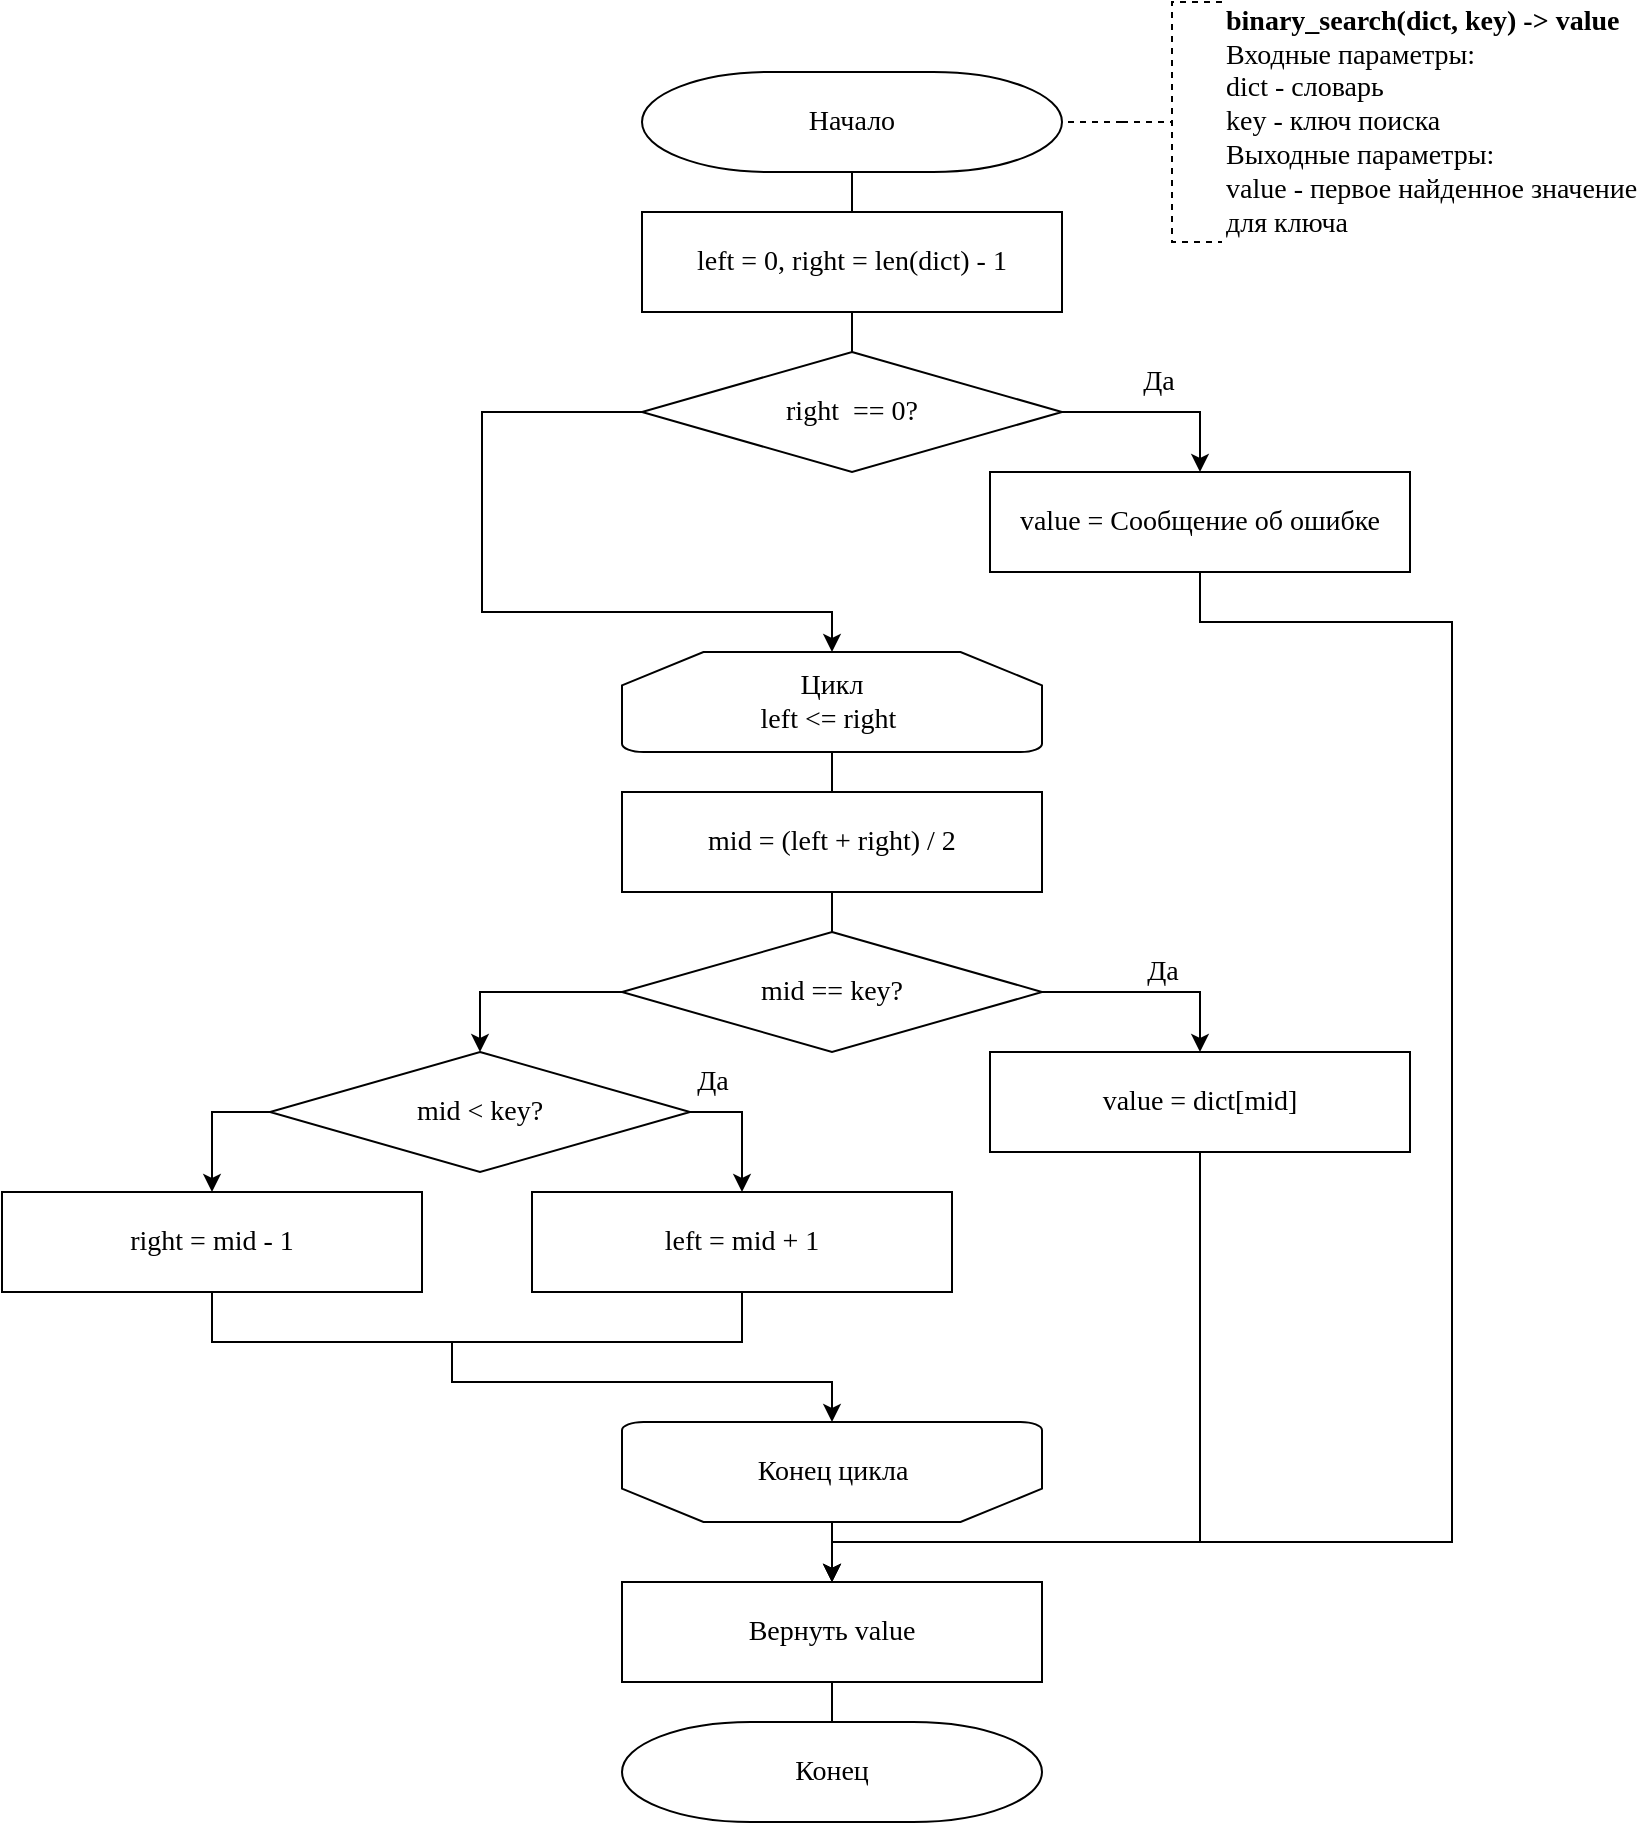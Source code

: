 <mxfile version="13.0.3" type="device"><diagram id="C5RBs43oDa-KdzZeNtuy" name="Page-1"><mxGraphModel dx="1338" dy="816" grid="1" gridSize="10" guides="1" tooltips="1" connect="1" arrows="1" fold="1" page="1" pageScale="1" pageWidth="827" pageHeight="1169" math="0" shadow="0"><root><mxCell id="WIyWlLk6GJQsqaUBKTNV-0"/><mxCell id="WIyWlLk6GJQsqaUBKTNV-1" parent="WIyWlLk6GJQsqaUBKTNV-0"/><mxCell id="rlniRY3m2S2WgOILn_oI-5" value="Начало" style="strokeWidth=1;html=1;shape=mxgraph.flowchart.terminator;whiteSpace=wrap;fontSize=14;fontFamily=Times New Roman;" parent="WIyWlLk6GJQsqaUBKTNV-1" vertex="1"><mxGeometry x="325" y="75" width="210" height="50" as="geometry"/></mxCell><mxCell id="rlniRY3m2S2WgOILn_oI-6" style="edgeStyle=orthogonalEdgeStyle;rounded=0;orthogonalLoop=1;jettySize=auto;html=1;exitX=0;exitY=0.5;exitDx=0;exitDy=0;exitPerimeter=0;entryX=1;entryY=0.5;entryDx=0;entryDy=0;entryPerimeter=0;dashed=1;endArrow=none;endFill=0;fontSize=14;fontFamily=Times New Roman;" parent="WIyWlLk6GJQsqaUBKTNV-1" source="rlniRY3m2S2WgOILn_oI-7" target="rlniRY3m2S2WgOILn_oI-5" edge="1"><mxGeometry relative="1" as="geometry"/></mxCell><mxCell id="rlniRY3m2S2WgOILn_oI-7" value="&lt;b style=&quot;font-size: 14px;&quot;&gt;binary_search(dict, key) -&amp;gt; value&lt;/b&gt;&lt;br style=&quot;font-size: 14px;&quot;&gt;Входные параметры:&lt;br style=&quot;font-size: 14px;&quot;&gt;dict - словарь&lt;br style=&quot;font-size: 14px;&quot;&gt;key - ключ поиска&lt;br style=&quot;font-size: 14px;&quot;&gt;Выходные параметры:&lt;br style=&quot;font-size: 14px;&quot;&gt;value - первое найденное значение&lt;br style=&quot;font-size: 14px;&quot;&gt;для ключа" style="strokeWidth=1;html=1;shape=mxgraph.flowchart.annotation_2;align=left;labelPosition=right;pointerEvents=1;dashed=1;fontSize=14;fontFamily=Times New Roman;" parent="WIyWlLk6GJQsqaUBKTNV-1" vertex="1"><mxGeometry x="565" y="40" width="50" height="120" as="geometry"/></mxCell><mxCell id="NqWSioVVBJFNjDMjPoX--10" style="edgeStyle=orthogonalEdgeStyle;rounded=0;orthogonalLoop=1;jettySize=auto;html=1;exitX=0.5;exitY=1;exitDx=0;exitDy=0;exitPerimeter=0;endArrow=none;endFill=0;fontSize=14;fontFamily=Times New Roman;" parent="WIyWlLk6GJQsqaUBKTNV-1" source="rlniRY3m2S2WgOILn_oI-8" target="NqWSioVVBJFNjDMjPoX--9" edge="1"><mxGeometry relative="1" as="geometry"/></mxCell><mxCell id="rlniRY3m2S2WgOILn_oI-8" value="Цикл&lt;br style=&quot;font-size: 14px;&quot;&gt;left &amp;lt;= right&amp;nbsp;" style="strokeWidth=1;html=1;shape=mxgraph.flowchart.loop_limit;whiteSpace=wrap;fontSize=14;fontFamily=Times New Roman;" parent="WIyWlLk6GJQsqaUBKTNV-1" vertex="1"><mxGeometry x="315" y="365" width="210" height="50" as="geometry"/></mxCell><mxCell id="NqWSioVVBJFNjDMjPoX--2" style="edgeStyle=orthogonalEdgeStyle;rounded=0;orthogonalLoop=1;jettySize=auto;html=1;exitX=0.5;exitY=0;exitDx=0;exitDy=0;exitPerimeter=0;entryX=0.5;entryY=1;entryDx=0;entryDy=0;endArrow=none;endFill=0;fontSize=14;fontFamily=Times New Roman;" parent="WIyWlLk6GJQsqaUBKTNV-1" source="rlniRY3m2S2WgOILn_oI-12" target="NqWSioVVBJFNjDMjPoX--0" edge="1"><mxGeometry relative="1" as="geometry"/></mxCell><mxCell id="NqWSioVVBJFNjDMjPoX--4" value="Да" style="edgeStyle=orthogonalEdgeStyle;rounded=0;orthogonalLoop=1;jettySize=auto;html=1;exitX=1;exitY=0.5;exitDx=0;exitDy=0;exitPerimeter=0;endArrow=classic;endFill=1;fontSize=14;fontFamily=Times New Roman;" parent="WIyWlLk6GJQsqaUBKTNV-1" source="rlniRY3m2S2WgOILn_oI-12" target="NqWSioVVBJFNjDMjPoX--3" edge="1"><mxGeometry x="-0.038" y="15" relative="1" as="geometry"><mxPoint as="offset"/></mxGeometry></mxCell><mxCell id="NqWSioVVBJFNjDMjPoX--7" style="edgeStyle=orthogonalEdgeStyle;rounded=0;orthogonalLoop=1;jettySize=auto;html=1;exitX=0;exitY=0.5;exitDx=0;exitDy=0;exitPerimeter=0;entryX=0.5;entryY=0;entryDx=0;entryDy=0;entryPerimeter=0;endArrow=classic;endFill=1;fontSize=14;fontFamily=Times New Roman;" parent="WIyWlLk6GJQsqaUBKTNV-1" source="rlniRY3m2S2WgOILn_oI-12" target="rlniRY3m2S2WgOILn_oI-8" edge="1"><mxGeometry relative="1" as="geometry"><Array as="points"><mxPoint x="245" y="245"/><mxPoint x="245" y="345"/><mxPoint x="420" y="345"/></Array></mxGeometry></mxCell><mxCell id="rlniRY3m2S2WgOILn_oI-12" value="right&amp;nbsp; == 0?" style="strokeWidth=1;html=1;shape=mxgraph.flowchart.decision;whiteSpace=wrap;fontSize=14;fontFamily=Times New Roman;" parent="WIyWlLk6GJQsqaUBKTNV-1" vertex="1"><mxGeometry x="325" y="215" width="210" height="60" as="geometry"/></mxCell><mxCell id="rlniRY3m2S2WgOILn_oI-15" value="Конец" style="strokeWidth=1;html=1;shape=mxgraph.flowchart.terminator;whiteSpace=wrap;fontSize=14;fontFamily=Times New Roman;" parent="WIyWlLk6GJQsqaUBKTNV-1" vertex="1"><mxGeometry x="315" y="900" width="210" height="50" as="geometry"/></mxCell><mxCell id="NqWSioVVBJFNjDMjPoX--26" style="edgeStyle=orthogonalEdgeStyle;rounded=0;orthogonalLoop=1;jettySize=auto;html=1;exitX=0.5;exitY=0;exitDx=0;exitDy=0;exitPerimeter=0;endArrow=classic;endFill=1;fontSize=14;fontFamily=Times New Roman;" parent="WIyWlLk6GJQsqaUBKTNV-1" source="rlniRY3m2S2WgOILn_oI-19" target="NqWSioVVBJFNjDMjPoX--6" edge="1"><mxGeometry relative="1" as="geometry"/></mxCell><mxCell id="rlniRY3m2S2WgOILn_oI-19" value="" style="strokeWidth=1;html=1;shape=mxgraph.flowchart.loop_limit;whiteSpace=wrap;rotation=-180;fontSize=14;fontFamily=Times New Roman;" parent="WIyWlLk6GJQsqaUBKTNV-1" vertex="1"><mxGeometry x="315" y="750" width="210" height="50" as="geometry"/></mxCell><mxCell id="rlniRY3m2S2WgOILn_oI-20" value="Конец цикла" style="text;html=1;align=center;verticalAlign=middle;resizable=0;points=[];autosize=1;fontSize=14;fontFamily=Times New Roman;" parent="WIyWlLk6GJQsqaUBKTNV-1" vertex="1"><mxGeometry x="375" y="765" width="90" height="20" as="geometry"/></mxCell><mxCell id="NqWSioVVBJFNjDMjPoX--1" style="edgeStyle=orthogonalEdgeStyle;rounded=0;orthogonalLoop=1;jettySize=auto;html=1;exitX=0.5;exitY=0;exitDx=0;exitDy=0;entryX=0.5;entryY=1;entryDx=0;entryDy=0;entryPerimeter=0;endArrow=none;endFill=0;fontSize=14;fontFamily=Times New Roman;" parent="WIyWlLk6GJQsqaUBKTNV-1" source="NqWSioVVBJFNjDMjPoX--0" target="rlniRY3m2S2WgOILn_oI-5" edge="1"><mxGeometry relative="1" as="geometry"/></mxCell><mxCell id="NqWSioVVBJFNjDMjPoX--0" value="&lt;span style=&quot;font-size: 14px; text-align: left; background-color: rgb(255, 255, 255);&quot;&gt;left = 0, right = len(dict) - 1&lt;br style=&quot;font-size: 14px;&quot;&gt;&lt;/span&gt;" style="rounded=0;whiteSpace=wrap;html=1;strokeWidth=1;fontSize=14;fontFamily=Times New Roman;" parent="WIyWlLk6GJQsqaUBKTNV-1" vertex="1"><mxGeometry x="325" y="145" width="210" height="50" as="geometry"/></mxCell><mxCell id="NqWSioVVBJFNjDMjPoX--8" style="edgeStyle=orthogonalEdgeStyle;rounded=0;orthogonalLoop=1;jettySize=auto;html=1;exitX=0.5;exitY=1;exitDx=0;exitDy=0;endArrow=classic;endFill=1;fontSize=14;fontFamily=Times New Roman;" parent="WIyWlLk6GJQsqaUBKTNV-1" source="NqWSioVVBJFNjDMjPoX--3" target="NqWSioVVBJFNjDMjPoX--6" edge="1"><mxGeometry relative="1" as="geometry"><Array as="points"><mxPoint x="604" y="350"/><mxPoint x="730" y="350"/><mxPoint x="730" y="810"/><mxPoint x="420" y="810"/></Array></mxGeometry></mxCell><mxCell id="NqWSioVVBJFNjDMjPoX--3" value="&lt;span style=&quot;font-size: 14px; text-align: left; background-color: rgb(255, 255, 255);&quot;&gt;value = Сообщение об ошибке&lt;br style=&quot;font-size: 14px;&quot;&gt;&lt;/span&gt;" style="rounded=0;whiteSpace=wrap;html=1;strokeWidth=1;fontSize=14;fontFamily=Times New Roman;" parent="WIyWlLk6GJQsqaUBKTNV-1" vertex="1"><mxGeometry x="499" y="275" width="210" height="50" as="geometry"/></mxCell><mxCell id="NqWSioVVBJFNjDMjPoX--28" style="edgeStyle=orthogonalEdgeStyle;rounded=0;orthogonalLoop=1;jettySize=auto;html=1;exitX=0.5;exitY=1;exitDx=0;exitDy=0;entryX=0.5;entryY=0;entryDx=0;entryDy=0;entryPerimeter=0;endArrow=none;endFill=0;fontSize=14;fontFamily=Times New Roman;" parent="WIyWlLk6GJQsqaUBKTNV-1" source="NqWSioVVBJFNjDMjPoX--6" target="rlniRY3m2S2WgOILn_oI-15" edge="1"><mxGeometry relative="1" as="geometry"/></mxCell><mxCell id="NqWSioVVBJFNjDMjPoX--6" value="&lt;span style=&quot;font-size: 14px; text-align: left; background-color: rgb(255, 255, 255);&quot;&gt;Вернуть value&lt;br style=&quot;font-size: 14px;&quot;&gt;&lt;/span&gt;" style="rounded=0;whiteSpace=wrap;html=1;strokeWidth=1;fontSize=14;fontFamily=Times New Roman;" parent="WIyWlLk6GJQsqaUBKTNV-1" vertex="1"><mxGeometry x="315" y="830" width="210" height="50" as="geometry"/></mxCell><mxCell id="NqWSioVVBJFNjDMjPoX--9" value="&lt;span style=&quot;font-size: 14px; text-align: left; background-color: rgb(255, 255, 255);&quot;&gt;mid = (left + right) / 2&lt;br style=&quot;font-size: 14px;&quot;&gt;&lt;/span&gt;" style="rounded=0;whiteSpace=wrap;html=1;strokeWidth=1;fontSize=14;fontFamily=Times New Roman;" parent="WIyWlLk6GJQsqaUBKTNV-1" vertex="1"><mxGeometry x="315" y="435" width="210" height="50" as="geometry"/></mxCell><mxCell id="NqWSioVVBJFNjDMjPoX--13" style="edgeStyle=orthogonalEdgeStyle;rounded=0;orthogonalLoop=1;jettySize=auto;html=1;exitX=0.5;exitY=0;exitDx=0;exitDy=0;exitPerimeter=0;entryX=0.5;entryY=1;entryDx=0;entryDy=0;endArrow=none;endFill=0;fontSize=14;fontFamily=Times New Roman;" parent="WIyWlLk6GJQsqaUBKTNV-1" source="NqWSioVVBJFNjDMjPoX--12" target="NqWSioVVBJFNjDMjPoX--9" edge="1"><mxGeometry relative="1" as="geometry"/></mxCell><mxCell id="NqWSioVVBJFNjDMjPoX--16" value="Да" style="edgeStyle=orthogonalEdgeStyle;rounded=0;orthogonalLoop=1;jettySize=auto;html=1;exitX=1;exitY=0.5;exitDx=0;exitDy=0;exitPerimeter=0;endArrow=classic;endFill=1;fontSize=14;fontFamily=Times New Roman;" parent="WIyWlLk6GJQsqaUBKTNV-1" source="NqWSioVVBJFNjDMjPoX--12" target="NqWSioVVBJFNjDMjPoX--15" edge="1"><mxGeometry x="0.101" y="10" relative="1" as="geometry"><mxPoint as="offset"/></mxGeometry></mxCell><mxCell id="NqWSioVVBJFNjDMjPoX--17" style="edgeStyle=orthogonalEdgeStyle;rounded=0;orthogonalLoop=1;jettySize=auto;html=1;exitX=0;exitY=0.5;exitDx=0;exitDy=0;exitPerimeter=0;endArrow=classic;endFill=1;fontSize=14;fontFamily=Times New Roman;" parent="WIyWlLk6GJQsqaUBKTNV-1" source="NqWSioVVBJFNjDMjPoX--12" target="NqWSioVVBJFNjDMjPoX--14" edge="1"><mxGeometry relative="1" as="geometry"/></mxCell><mxCell id="NqWSioVVBJFNjDMjPoX--12" value="mid == key?" style="strokeWidth=1;html=1;shape=mxgraph.flowchart.decision;whiteSpace=wrap;fontSize=14;fontFamily=Times New Roman;" parent="WIyWlLk6GJQsqaUBKTNV-1" vertex="1"><mxGeometry x="315" y="505" width="210" height="60" as="geometry"/></mxCell><mxCell id="NqWSioVVBJFNjDMjPoX--21" style="edgeStyle=orthogonalEdgeStyle;rounded=0;orthogonalLoop=1;jettySize=auto;html=1;exitX=0;exitY=0.5;exitDx=0;exitDy=0;exitPerimeter=0;entryX=0.5;entryY=0;entryDx=0;entryDy=0;endArrow=classic;endFill=1;fontSize=14;fontFamily=Times New Roman;" parent="WIyWlLk6GJQsqaUBKTNV-1" source="NqWSioVVBJFNjDMjPoX--14" target="NqWSioVVBJFNjDMjPoX--19" edge="1"><mxGeometry relative="1" as="geometry"/></mxCell><mxCell id="NqWSioVVBJFNjDMjPoX--22" value="Да" style="edgeStyle=orthogonalEdgeStyle;rounded=0;orthogonalLoop=1;jettySize=auto;html=1;exitX=1;exitY=0.5;exitDx=0;exitDy=0;exitPerimeter=0;endArrow=classic;endFill=1;fontSize=14;fontFamily=Times New Roman;" parent="WIyWlLk6GJQsqaUBKTNV-1" source="NqWSioVVBJFNjDMjPoX--14" target="NqWSioVVBJFNjDMjPoX--18" edge="1"><mxGeometry x="-0.667" y="15" relative="1" as="geometry"><mxPoint as="offset"/></mxGeometry></mxCell><mxCell id="NqWSioVVBJFNjDMjPoX--14" value="mid &amp;lt; key?" style="strokeWidth=1;html=1;shape=mxgraph.flowchart.decision;whiteSpace=wrap;fontSize=14;fontFamily=Times New Roman;" parent="WIyWlLk6GJQsqaUBKTNV-1" vertex="1"><mxGeometry x="139" y="565" width="210" height="60" as="geometry"/></mxCell><mxCell id="NqWSioVVBJFNjDMjPoX--27" style="edgeStyle=orthogonalEdgeStyle;rounded=0;orthogonalLoop=1;jettySize=auto;html=1;exitX=0.5;exitY=1;exitDx=0;exitDy=0;endArrow=classic;endFill=1;fontSize=14;fontFamily=Times New Roman;" parent="WIyWlLk6GJQsqaUBKTNV-1" source="NqWSioVVBJFNjDMjPoX--15" target="NqWSioVVBJFNjDMjPoX--6" edge="1"><mxGeometry relative="1" as="geometry"><Array as="points"><mxPoint x="604" y="810"/><mxPoint x="420" y="810"/></Array></mxGeometry></mxCell><mxCell id="NqWSioVVBJFNjDMjPoX--15" value="&lt;span style=&quot;font-size: 14px; text-align: left; background-color: rgb(255, 255, 255);&quot;&gt;value = dict[mid]&lt;br style=&quot;font-size: 14px;&quot;&gt;&lt;/span&gt;" style="rounded=0;whiteSpace=wrap;html=1;strokeWidth=1;fontSize=14;fontFamily=Times New Roman;" parent="WIyWlLk6GJQsqaUBKTNV-1" vertex="1"><mxGeometry x="499" y="565" width="210" height="50" as="geometry"/></mxCell><mxCell id="NqWSioVVBJFNjDMjPoX--24" style="edgeStyle=orthogonalEdgeStyle;rounded=0;orthogonalLoop=1;jettySize=auto;html=1;exitX=0.5;exitY=1;exitDx=0;exitDy=0;endArrow=none;endFill=0;fontSize=14;fontFamily=Times New Roman;" parent="WIyWlLk6GJQsqaUBKTNV-1" source="NqWSioVVBJFNjDMjPoX--18" edge="1"><mxGeometry relative="1" as="geometry"><mxPoint x="230" y="720" as="targetPoint"/><Array as="points"><mxPoint x="375" y="710"/><mxPoint x="230" y="710"/></Array></mxGeometry></mxCell><mxCell id="NqWSioVVBJFNjDMjPoX--18" value="&lt;span style=&quot;font-size: 14px; text-align: left; background-color: rgb(255, 255, 255);&quot;&gt;left = mid + 1&lt;br style=&quot;font-size: 14px;&quot;&gt;&lt;/span&gt;" style="rounded=0;whiteSpace=wrap;html=1;strokeWidth=1;fontSize=14;fontFamily=Times New Roman;" parent="WIyWlLk6GJQsqaUBKTNV-1" vertex="1"><mxGeometry x="270" y="635" width="210" height="50" as="geometry"/></mxCell><mxCell id="NqWSioVVBJFNjDMjPoX--23" style="edgeStyle=orthogonalEdgeStyle;rounded=0;orthogonalLoop=1;jettySize=auto;html=1;exitX=0.5;exitY=1;exitDx=0;exitDy=0;endArrow=classic;endFill=1;entryX=0.5;entryY=1;entryDx=0;entryDy=0;entryPerimeter=0;fontSize=14;fontFamily=Times New Roman;" parent="WIyWlLk6GJQsqaUBKTNV-1" source="NqWSioVVBJFNjDMjPoX--19" target="rlniRY3m2S2WgOILn_oI-19" edge="1"><mxGeometry relative="1" as="geometry"><mxPoint x="240" y="770" as="targetPoint"/><Array as="points"><mxPoint x="110" y="710"/><mxPoint x="230" y="710"/><mxPoint x="230" y="730"/><mxPoint x="420" y="730"/></Array></mxGeometry></mxCell><mxCell id="NqWSioVVBJFNjDMjPoX--19" value="&lt;span style=&quot;font-size: 14px; text-align: left; background-color: rgb(255, 255, 255);&quot;&gt;right = mid - 1&lt;br style=&quot;font-size: 14px;&quot;&gt;&lt;/span&gt;" style="rounded=0;whiteSpace=wrap;html=1;strokeWidth=1;fontSize=14;fontFamily=Times New Roman;" parent="WIyWlLk6GJQsqaUBKTNV-1" vertex="1"><mxGeometry x="5" y="635" width="210" height="50" as="geometry"/></mxCell></root></mxGraphModel></diagram></mxfile>